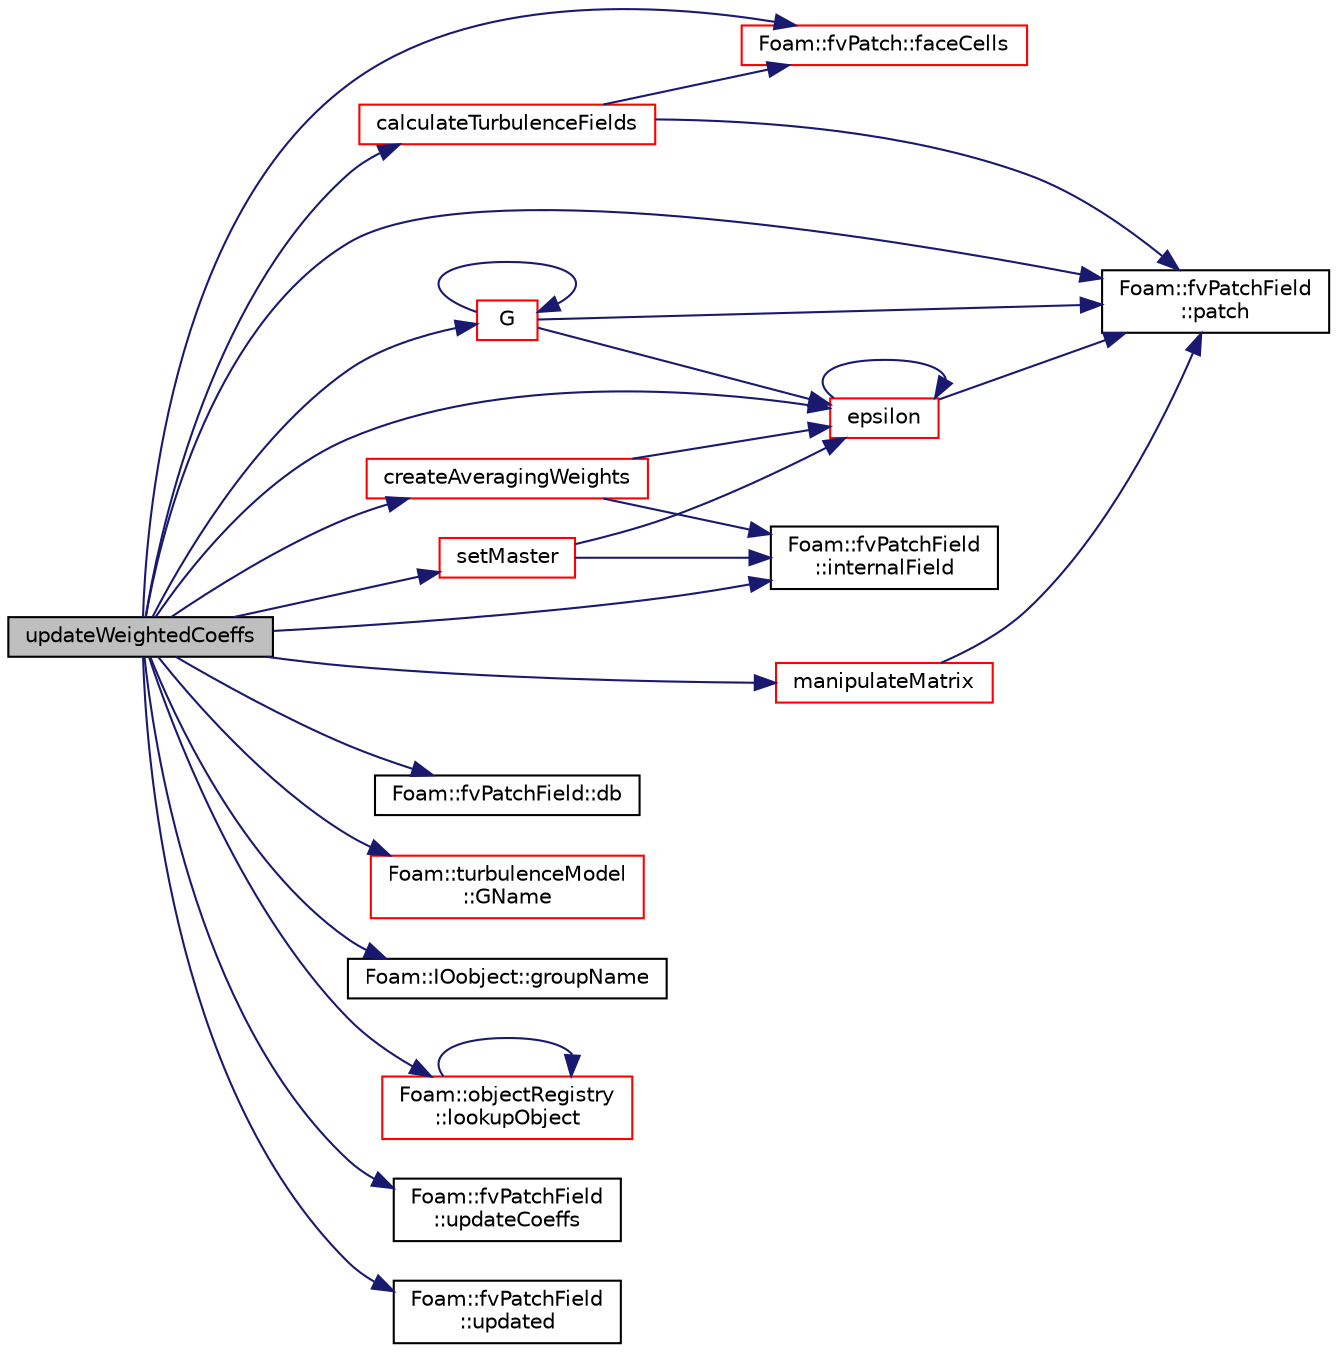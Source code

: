 digraph "updateWeightedCoeffs"
{
  bgcolor="transparent";
  edge [fontname="Helvetica",fontsize="10",labelfontname="Helvetica",labelfontsize="10"];
  node [fontname="Helvetica",fontsize="10",shape=record];
  rankdir="LR";
  Node2380 [label="updateWeightedCoeffs",height=0.2,width=0.4,color="black", fillcolor="grey75", style="filled", fontcolor="black"];
  Node2380 -> Node2381 [color="midnightblue",fontsize="10",style="solid",fontname="Helvetica"];
  Node2381 [label="calculateTurbulenceFields",height=0.2,width=0.4,color="red",URL="$a32129.html#ae66449fc0b530766847f6369c9d47e9e",tooltip="Main driver to calculate the turbulence fields. "];
  Node2381 -> Node2438 [color="midnightblue",fontsize="10",style="solid",fontname="Helvetica"];
  Node2438 [label="Foam::fvPatch::faceCells",height=0.2,width=0.4,color="red",URL="$a23693.html#afbfac825732ef2770fff4261b4e930e9",tooltip="Return faceCells. "];
  Node2381 -> Node2433 [color="midnightblue",fontsize="10",style="solid",fontname="Helvetica"];
  Node2433 [label="Foam::fvPatchField\l::patch",height=0.2,width=0.4,color="black",URL="$a23169.html#aca0923a4611f6166ffd8fa14d81864a4",tooltip="Return patch. "];
  Node2380 -> Node2466 [color="midnightblue",fontsize="10",style="solid",fontname="Helvetica"];
  Node2466 [label="createAveragingWeights",height=0.2,width=0.4,color="red",URL="$a32129.html#a7e3f26a2eb2d1d475fca3c80c5fa26f0",tooltip="Create the averaging weights for cells which are bounded by. "];
  Node2466 -> Node2464 [color="midnightblue",fontsize="10",style="solid",fontname="Helvetica"];
  Node2464 [label="epsilon",height=0.2,width=0.4,color="red",URL="$a32129.html#aee152a883b06c60cb9cb233b9773942f",tooltip="Return non-const access to the master&#39;s epsilon field. "];
  Node2464 -> Node2464 [color="midnightblue",fontsize="10",style="solid",fontname="Helvetica"];
  Node2464 -> Node2433 [color="midnightblue",fontsize="10",style="solid",fontname="Helvetica"];
  Node2466 -> Node2465 [color="midnightblue",fontsize="10",style="solid",fontname="Helvetica"];
  Node2465 [label="Foam::fvPatchField\l::internalField",height=0.2,width=0.4,color="black",URL="$a23169.html#a1846b8d63fad0cf4ac0649afdabe3535",tooltip="Return dimensioned internal field reference. "];
  Node2380 -> Node2760 [color="midnightblue",fontsize="10",style="solid",fontname="Helvetica"];
  Node2760 [label="Foam::fvPatchField::db",height=0.2,width=0.4,color="black",URL="$a23169.html#a65cc75d9f80b1df5c3184fb2274a97f1",tooltip="Return local objectRegistry. "];
  Node2380 -> Node2464 [color="midnightblue",fontsize="10",style="solid",fontname="Helvetica"];
  Node2380 -> Node2438 [color="midnightblue",fontsize="10",style="solid",fontname="Helvetica"];
  Node2380 -> Node2761 [color="midnightblue",fontsize="10",style="solid",fontname="Helvetica"];
  Node2761 [label="G",height=0.2,width=0.4,color="red",URL="$a32129.html#aafc30a8b8cdbb2115df92328cf45d5ad",tooltip="Return non-const access to the master&#39;s G field. "];
  Node2761 -> Node2464 [color="midnightblue",fontsize="10",style="solid",fontname="Helvetica"];
  Node2761 -> Node2761 [color="midnightblue",fontsize="10",style="solid",fontname="Helvetica"];
  Node2761 -> Node2433 [color="midnightblue",fontsize="10",style="solid",fontname="Helvetica"];
  Node2380 -> Node2762 [color="midnightblue",fontsize="10",style="solid",fontname="Helvetica"];
  Node2762 [label="Foam::turbulenceModel\l::GName",height=0.2,width=0.4,color="red",URL="$a32397.html#a530c14556551704a03baa28ac70a78a0",tooltip="Helper function to return the name of the turbulence G field. "];
  Node2380 -> Node2763 [color="midnightblue",fontsize="10",style="solid",fontname="Helvetica"];
  Node2763 [label="Foam::IOobject::groupName",height=0.2,width=0.4,color="black",URL="$a27249.html#ad5705e6da2a025ad75b4cf5d748d7d30"];
  Node2380 -> Node2465 [color="midnightblue",fontsize="10",style="solid",fontname="Helvetica"];
  Node2380 -> Node2764 [color="midnightblue",fontsize="10",style="solid",fontname="Helvetica"];
  Node2764 [label="Foam::objectRegistry\l::lookupObject",height=0.2,width=0.4,color="red",URL="$a27433.html#a8b49296f8410366342c524250612c2aa",tooltip="Lookup and return the object of the given Type. "];
  Node2764 -> Node2764 [color="midnightblue",fontsize="10",style="solid",fontname="Helvetica"];
  Node2380 -> Node2765 [color="midnightblue",fontsize="10",style="solid",fontname="Helvetica"];
  Node2765 [label="manipulateMatrix",height=0.2,width=0.4,color="red",URL="$a32129.html#a3f0cafc1e1afd9a71ada8385e3fa343a",tooltip="Manipulate matrix. "];
  Node2765 -> Node2433 [color="midnightblue",fontsize="10",style="solid",fontname="Helvetica"];
  Node2380 -> Node2433 [color="midnightblue",fontsize="10",style="solid",fontname="Helvetica"];
  Node2380 -> Node2807 [color="midnightblue",fontsize="10",style="solid",fontname="Helvetica"];
  Node2807 [label="setMaster",height=0.2,width=0.4,color="red",URL="$a32129.html#af62f4355fcee4da87dbdf3b365d3d73a",tooltip="Set the master patch - master is responsible for updating all. "];
  Node2807 -> Node2464 [color="midnightblue",fontsize="10",style="solid",fontname="Helvetica"];
  Node2807 -> Node2465 [color="midnightblue",fontsize="10",style="solid",fontname="Helvetica"];
  Node2380 -> Node2810 [color="midnightblue",fontsize="10",style="solid",fontname="Helvetica"];
  Node2810 [label="Foam::fvPatchField\l::updateCoeffs",height=0.2,width=0.4,color="black",URL="$a23169.html#a7e24eafac629d3733181cd942d4c902f",tooltip="Update the coefficients associated with the patch field. "];
  Node2380 -> Node2811 [color="midnightblue",fontsize="10",style="solid",fontname="Helvetica"];
  Node2811 [label="Foam::fvPatchField\l::updated",height=0.2,width=0.4,color="black",URL="$a23169.html#adb515d6ca9be66613efaaeb72c9709db",tooltip="Return true if the boundary condition has already been updated. "];
}
